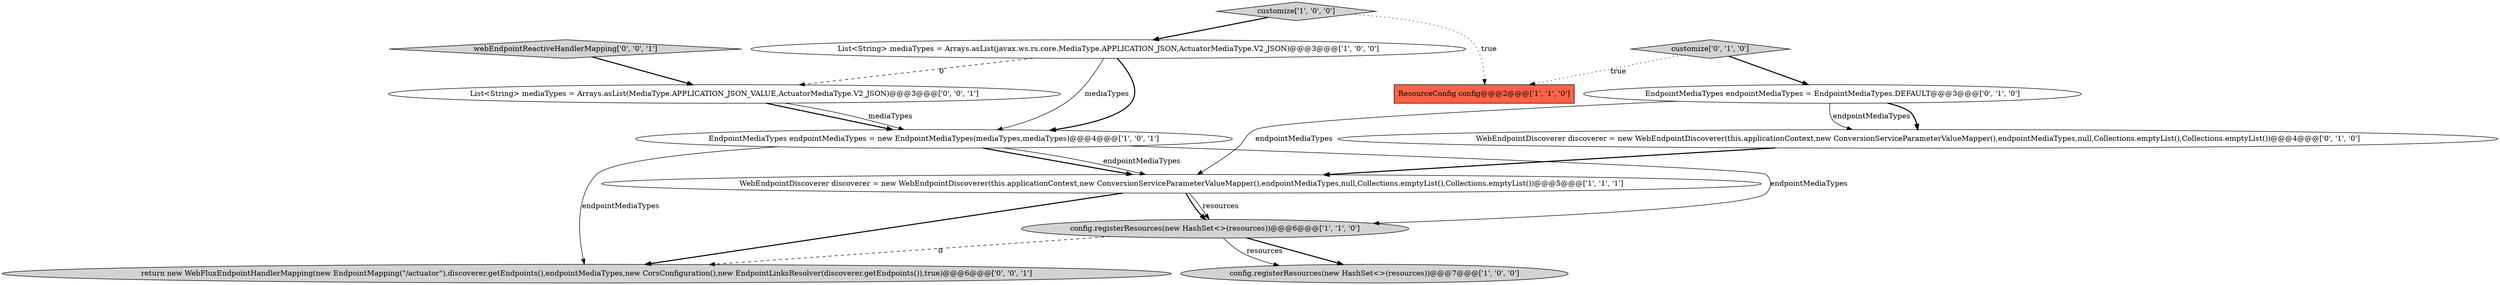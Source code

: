 digraph {
3 [style = filled, label = "config.registerResources(new HashSet<>(resources))@@@7@@@['1', '0', '0']", fillcolor = lightgray, shape = ellipse image = "AAA0AAABBB1BBB"];
8 [style = filled, label = "WebEndpointDiscoverer discoverer = new WebEndpointDiscoverer(this.applicationContext,new ConversionServiceParameterValueMapper(),endpointMediaTypes,null,Collections.emptyList(),Collections.emptyList())@@@4@@@['0', '1', '0']", fillcolor = white, shape = ellipse image = "AAA0AAABBB2BBB"];
10 [style = filled, label = "return new WebFluxEndpointHandlerMapping(new EndpointMapping(\"/actuator\"),discoverer.getEndpoints(),endpointMediaTypes,new CorsConfiguration(),new EndpointLinksResolver(discoverer.getEndpoints()),true)@@@6@@@['0', '0', '1']", fillcolor = lightgray, shape = ellipse image = "AAA0AAABBB3BBB"];
0 [style = filled, label = "List<String> mediaTypes = Arrays.asList(javax.ws.rs.core.MediaType.APPLICATION_JSON,ActuatorMediaType.V2_JSON)@@@3@@@['1', '0', '0']", fillcolor = white, shape = ellipse image = "AAA0AAABBB1BBB"];
7 [style = filled, label = "EndpointMediaTypes endpointMediaTypes = EndpointMediaTypes.DEFAULT@@@3@@@['0', '1', '0']", fillcolor = white, shape = ellipse image = "AAA0AAABBB2BBB"];
5 [style = filled, label = "WebEndpointDiscoverer discoverer = new WebEndpointDiscoverer(this.applicationContext,new ConversionServiceParameterValueMapper(),endpointMediaTypes,null,Collections.emptyList(),Collections.emptyList())@@@5@@@['1', '1', '1']", fillcolor = white, shape = ellipse image = "AAA0AAABBB1BBB"];
1 [style = filled, label = "EndpointMediaTypes endpointMediaTypes = new EndpointMediaTypes(mediaTypes,mediaTypes)@@@4@@@['1', '0', '1']", fillcolor = white, shape = ellipse image = "AAA0AAABBB1BBB"];
6 [style = filled, label = "config.registerResources(new HashSet<>(resources))@@@6@@@['1', '1', '0']", fillcolor = lightgray, shape = ellipse image = "AAA0AAABBB1BBB"];
2 [style = filled, label = "ResourceConfig config@@@2@@@['1', '1', '0']", fillcolor = tomato, shape = box image = "AAA0AAABBB1BBB"];
12 [style = filled, label = "List<String> mediaTypes = Arrays.asList(MediaType.APPLICATION_JSON_VALUE,ActuatorMediaType.V2_JSON)@@@3@@@['0', '0', '1']", fillcolor = white, shape = ellipse image = "AAA0AAABBB3BBB"];
11 [style = filled, label = "webEndpointReactiveHandlerMapping['0', '0', '1']", fillcolor = lightgray, shape = diamond image = "AAA0AAABBB3BBB"];
4 [style = filled, label = "customize['1', '0', '0']", fillcolor = lightgray, shape = diamond image = "AAA0AAABBB1BBB"];
9 [style = filled, label = "customize['0', '1', '0']", fillcolor = lightgray, shape = diamond image = "AAA0AAABBB2BBB"];
1->5 [style = bold, label=""];
6->3 [style = bold, label=""];
5->10 [style = bold, label=""];
1->10 [style = solid, label="endpointMediaTypes"];
5->6 [style = solid, label="resources"];
0->1 [style = solid, label="mediaTypes"];
7->5 [style = solid, label="endpointMediaTypes"];
1->5 [style = solid, label="endpointMediaTypes"];
7->8 [style = solid, label="endpointMediaTypes"];
11->12 [style = bold, label=""];
0->12 [style = dashed, label="0"];
9->7 [style = bold, label=""];
7->8 [style = bold, label=""];
12->1 [style = bold, label=""];
4->0 [style = bold, label=""];
6->10 [style = dashed, label="0"];
1->6 [style = solid, label="endpointMediaTypes"];
5->6 [style = bold, label=""];
8->5 [style = bold, label=""];
0->1 [style = bold, label=""];
9->2 [style = dotted, label="true"];
12->1 [style = solid, label="mediaTypes"];
6->3 [style = solid, label="resources"];
4->2 [style = dotted, label="true"];
}

